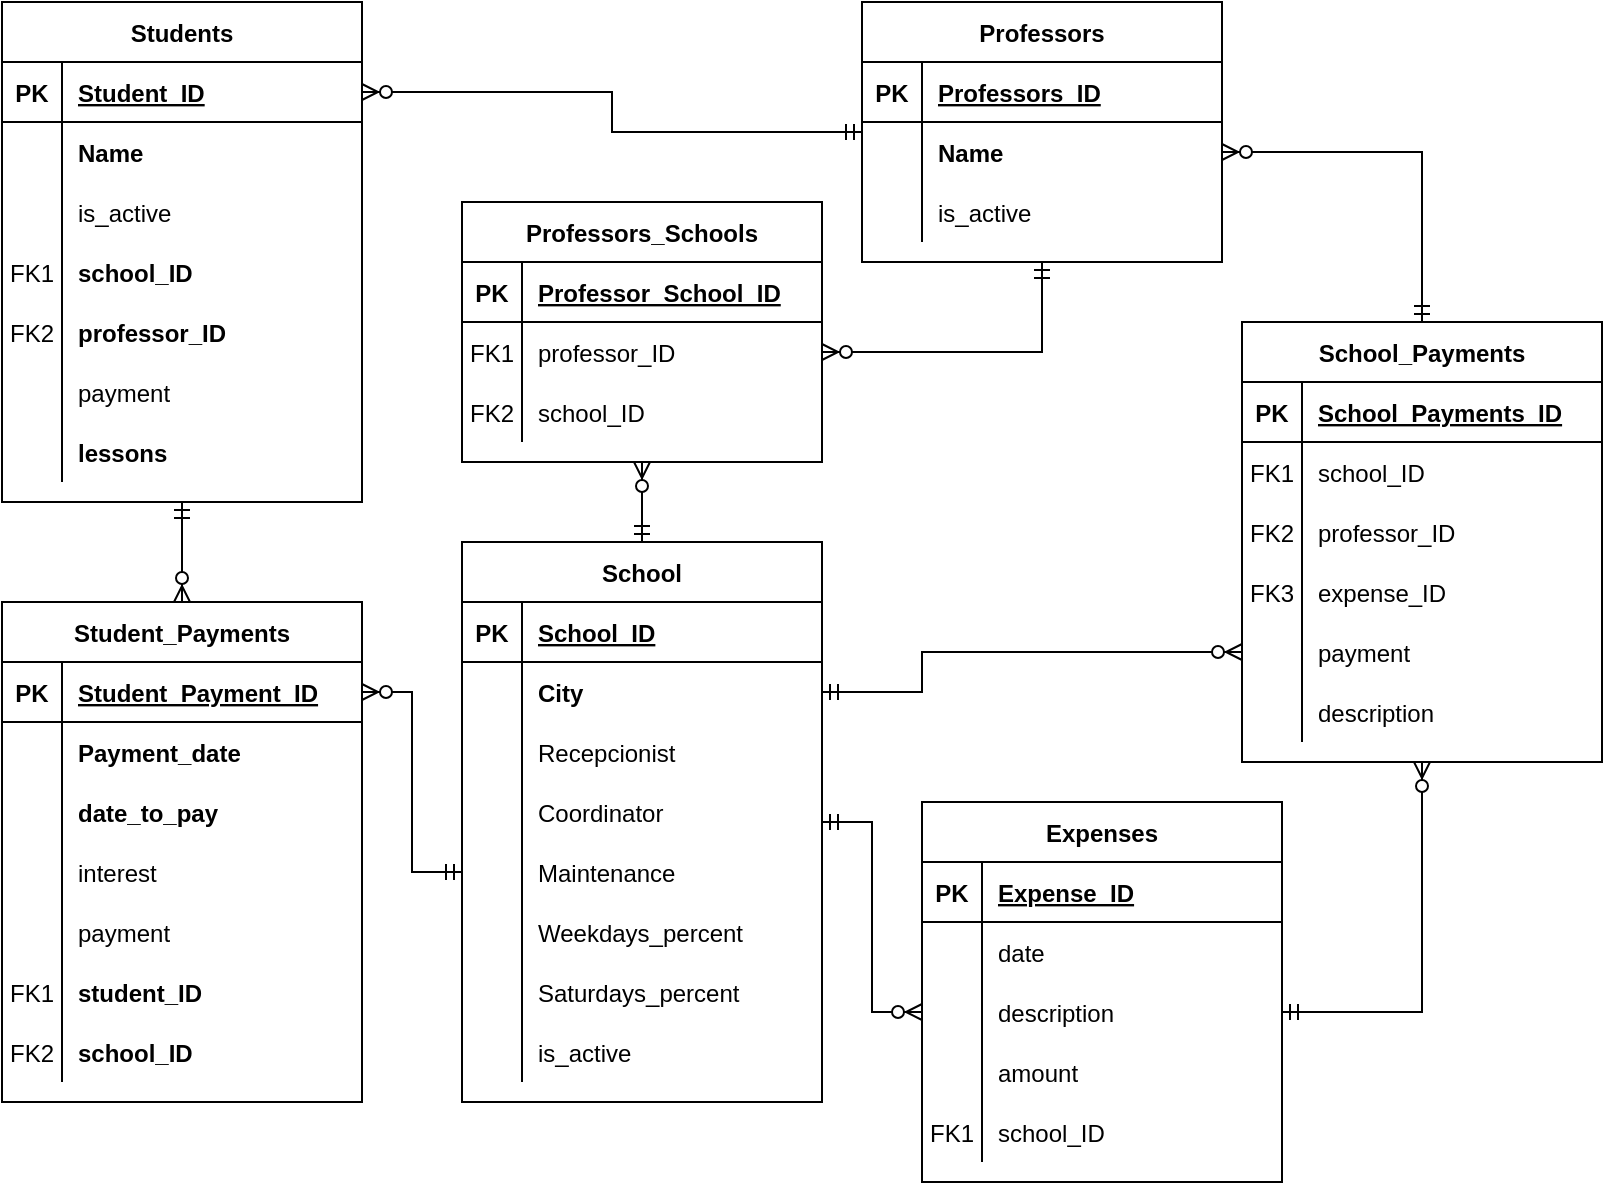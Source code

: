 <mxfile version="14.6.13" type="github">
  <diagram id="mNWjjMTgvx-HXKEN6pT4" name="Page-1">
    <mxGraphModel dx="1022" dy="572" grid="1" gridSize="10" guides="1" tooltips="1" connect="1" arrows="1" fold="1" page="1" pageScale="1" pageWidth="850" pageHeight="1100" math="0" shadow="0">
      <root>
        <mxCell id="0" />
        <mxCell id="1" parent="0" />
        <mxCell id="dVuEft-SKmpXerfjnewb-96" style="edgeStyle=orthogonalEdgeStyle;rounded=0;orthogonalLoop=1;jettySize=auto;html=1;entryX=0.5;entryY=1;entryDx=0;entryDy=0;startArrow=ERmandOne;startFill=0;endArrow=ERzeroToMany;endFill=1;" edge="1" parent="1" source="dVuEft-SKmpXerfjnewb-1" target="dVuEft-SKmpXerfjnewb-81">
          <mxGeometry relative="1" as="geometry" />
        </mxCell>
        <mxCell id="dVuEft-SKmpXerfjnewb-156" style="edgeStyle=orthogonalEdgeStyle;rounded=0;orthogonalLoop=1;jettySize=auto;html=1;entryX=0;entryY=0.5;entryDx=0;entryDy=0;startArrow=ERmandOne;startFill=0;endArrow=ERzeroToMany;endFill=1;" edge="1" parent="1" source="dVuEft-SKmpXerfjnewb-1" target="dVuEft-SKmpXerfjnewb-128">
          <mxGeometry relative="1" as="geometry" />
        </mxCell>
        <mxCell id="dVuEft-SKmpXerfjnewb-1" value="School" style="shape=table;startSize=30;container=1;collapsible=1;childLayout=tableLayout;fixedRows=1;rowLines=0;fontStyle=1;align=center;resizeLast=1;" vertex="1" parent="1">
          <mxGeometry x="270" y="290" width="180" height="280" as="geometry" />
        </mxCell>
        <mxCell id="dVuEft-SKmpXerfjnewb-2" value="" style="shape=partialRectangle;collapsible=0;dropTarget=0;pointerEvents=0;fillColor=none;top=0;left=0;bottom=1;right=0;points=[[0,0.5],[1,0.5]];portConstraint=eastwest;" vertex="1" parent="dVuEft-SKmpXerfjnewb-1">
          <mxGeometry y="30" width="180" height="30" as="geometry" />
        </mxCell>
        <mxCell id="dVuEft-SKmpXerfjnewb-3" value="PK" style="shape=partialRectangle;connectable=0;fillColor=none;top=0;left=0;bottom=0;right=0;fontStyle=1;overflow=hidden;" vertex="1" parent="dVuEft-SKmpXerfjnewb-2">
          <mxGeometry width="30" height="30" as="geometry" />
        </mxCell>
        <mxCell id="dVuEft-SKmpXerfjnewb-4" value="School_ID" style="shape=partialRectangle;connectable=0;fillColor=none;top=0;left=0;bottom=0;right=0;align=left;spacingLeft=6;fontStyle=5;overflow=hidden;" vertex="1" parent="dVuEft-SKmpXerfjnewb-2">
          <mxGeometry x="30" width="150" height="30" as="geometry" />
        </mxCell>
        <mxCell id="dVuEft-SKmpXerfjnewb-5" value="" style="shape=partialRectangle;collapsible=0;dropTarget=0;pointerEvents=0;fillColor=none;top=0;left=0;bottom=0;right=0;points=[[0,0.5],[1,0.5]];portConstraint=eastwest;" vertex="1" parent="dVuEft-SKmpXerfjnewb-1">
          <mxGeometry y="60" width="180" height="30" as="geometry" />
        </mxCell>
        <mxCell id="dVuEft-SKmpXerfjnewb-6" value="" style="shape=partialRectangle;connectable=0;fillColor=none;top=0;left=0;bottom=0;right=0;editable=1;overflow=hidden;" vertex="1" parent="dVuEft-SKmpXerfjnewb-5">
          <mxGeometry width="30" height="30" as="geometry" />
        </mxCell>
        <mxCell id="dVuEft-SKmpXerfjnewb-7" value="City" style="shape=partialRectangle;connectable=0;fillColor=none;top=0;left=0;bottom=0;right=0;align=left;spacingLeft=6;overflow=hidden;fontStyle=1" vertex="1" parent="dVuEft-SKmpXerfjnewb-5">
          <mxGeometry x="30" width="150" height="30" as="geometry" />
        </mxCell>
        <mxCell id="dVuEft-SKmpXerfjnewb-8" value="" style="shape=partialRectangle;collapsible=0;dropTarget=0;pointerEvents=0;fillColor=none;top=0;left=0;bottom=0;right=0;points=[[0,0.5],[1,0.5]];portConstraint=eastwest;" vertex="1" parent="dVuEft-SKmpXerfjnewb-1">
          <mxGeometry y="90" width="180" height="30" as="geometry" />
        </mxCell>
        <mxCell id="dVuEft-SKmpXerfjnewb-9" value="" style="shape=partialRectangle;connectable=0;fillColor=none;top=0;left=0;bottom=0;right=0;editable=1;overflow=hidden;" vertex="1" parent="dVuEft-SKmpXerfjnewb-8">
          <mxGeometry width="30" height="30" as="geometry" />
        </mxCell>
        <mxCell id="dVuEft-SKmpXerfjnewb-10" value="Recepcionist" style="shape=partialRectangle;connectable=0;fillColor=none;top=0;left=0;bottom=0;right=0;align=left;spacingLeft=6;overflow=hidden;" vertex="1" parent="dVuEft-SKmpXerfjnewb-8">
          <mxGeometry x="30" width="150" height="30" as="geometry" />
        </mxCell>
        <mxCell id="dVuEft-SKmpXerfjnewb-11" value="" style="shape=partialRectangle;collapsible=0;dropTarget=0;pointerEvents=0;fillColor=none;top=0;left=0;bottom=0;right=0;points=[[0,0.5],[1,0.5]];portConstraint=eastwest;" vertex="1" parent="dVuEft-SKmpXerfjnewb-1">
          <mxGeometry y="120" width="180" height="30" as="geometry" />
        </mxCell>
        <mxCell id="dVuEft-SKmpXerfjnewb-12" value="" style="shape=partialRectangle;connectable=0;fillColor=none;top=0;left=0;bottom=0;right=0;editable=1;overflow=hidden;" vertex="1" parent="dVuEft-SKmpXerfjnewb-11">
          <mxGeometry width="30" height="30" as="geometry" />
        </mxCell>
        <mxCell id="dVuEft-SKmpXerfjnewb-13" value="Coordinator" style="shape=partialRectangle;connectable=0;fillColor=none;top=0;left=0;bottom=0;right=0;align=left;spacingLeft=6;overflow=hidden;" vertex="1" parent="dVuEft-SKmpXerfjnewb-11">
          <mxGeometry x="30" width="150" height="30" as="geometry" />
        </mxCell>
        <mxCell id="dVuEft-SKmpXerfjnewb-15" style="shape=partialRectangle;collapsible=0;dropTarget=0;pointerEvents=0;fillColor=none;top=0;left=0;bottom=0;right=0;points=[[0,0.5],[1,0.5]];portConstraint=eastwest;" vertex="1" parent="dVuEft-SKmpXerfjnewb-1">
          <mxGeometry y="150" width="180" height="30" as="geometry" />
        </mxCell>
        <mxCell id="dVuEft-SKmpXerfjnewb-16" style="shape=partialRectangle;connectable=0;fillColor=none;top=0;left=0;bottom=0;right=0;editable=1;overflow=hidden;" vertex="1" parent="dVuEft-SKmpXerfjnewb-15">
          <mxGeometry width="30" height="30" as="geometry" />
        </mxCell>
        <mxCell id="dVuEft-SKmpXerfjnewb-17" value="Maintenance" style="shape=partialRectangle;connectable=0;fillColor=none;top=0;left=0;bottom=0;right=0;align=left;spacingLeft=6;overflow=hidden;" vertex="1" parent="dVuEft-SKmpXerfjnewb-15">
          <mxGeometry x="30" width="150" height="30" as="geometry" />
        </mxCell>
        <mxCell id="dVuEft-SKmpXerfjnewb-18" style="shape=partialRectangle;collapsible=0;dropTarget=0;pointerEvents=0;fillColor=none;top=0;left=0;bottom=0;right=0;points=[[0,0.5],[1,0.5]];portConstraint=eastwest;" vertex="1" parent="dVuEft-SKmpXerfjnewb-1">
          <mxGeometry y="180" width="180" height="30" as="geometry" />
        </mxCell>
        <mxCell id="dVuEft-SKmpXerfjnewb-19" style="shape=partialRectangle;connectable=0;fillColor=none;top=0;left=0;bottom=0;right=0;editable=1;overflow=hidden;" vertex="1" parent="dVuEft-SKmpXerfjnewb-18">
          <mxGeometry width="30" height="30" as="geometry" />
        </mxCell>
        <mxCell id="dVuEft-SKmpXerfjnewb-20" value="Weekdays_percent" style="shape=partialRectangle;connectable=0;fillColor=none;top=0;left=0;bottom=0;right=0;align=left;spacingLeft=6;overflow=hidden;" vertex="1" parent="dVuEft-SKmpXerfjnewb-18">
          <mxGeometry x="30" width="150" height="30" as="geometry" />
        </mxCell>
        <mxCell id="dVuEft-SKmpXerfjnewb-21" style="shape=partialRectangle;collapsible=0;dropTarget=0;pointerEvents=0;fillColor=none;top=0;left=0;bottom=0;right=0;points=[[0,0.5],[1,0.5]];portConstraint=eastwest;" vertex="1" parent="dVuEft-SKmpXerfjnewb-1">
          <mxGeometry y="210" width="180" height="30" as="geometry" />
        </mxCell>
        <mxCell id="dVuEft-SKmpXerfjnewb-22" style="shape=partialRectangle;connectable=0;fillColor=none;top=0;left=0;bottom=0;right=0;editable=1;overflow=hidden;" vertex="1" parent="dVuEft-SKmpXerfjnewb-21">
          <mxGeometry width="30" height="30" as="geometry" />
        </mxCell>
        <mxCell id="dVuEft-SKmpXerfjnewb-23" value="Saturdays_percent" style="shape=partialRectangle;connectable=0;fillColor=none;top=0;left=0;bottom=0;right=0;align=left;spacingLeft=6;overflow=hidden;" vertex="1" parent="dVuEft-SKmpXerfjnewb-21">
          <mxGeometry x="30" width="150" height="30" as="geometry" />
        </mxCell>
        <mxCell id="dVuEft-SKmpXerfjnewb-37" style="shape=partialRectangle;collapsible=0;dropTarget=0;pointerEvents=0;fillColor=none;top=0;left=0;bottom=0;right=0;points=[[0,0.5],[1,0.5]];portConstraint=eastwest;" vertex="1" parent="dVuEft-SKmpXerfjnewb-1">
          <mxGeometry y="240" width="180" height="30" as="geometry" />
        </mxCell>
        <mxCell id="dVuEft-SKmpXerfjnewb-38" style="shape=partialRectangle;connectable=0;fillColor=none;top=0;left=0;bottom=0;right=0;editable=1;overflow=hidden;" vertex="1" parent="dVuEft-SKmpXerfjnewb-37">
          <mxGeometry width="30" height="30" as="geometry" />
        </mxCell>
        <mxCell id="dVuEft-SKmpXerfjnewb-39" value="is_active" style="shape=partialRectangle;connectable=0;fillColor=none;top=0;left=0;bottom=0;right=0;align=left;spacingLeft=6;overflow=hidden;" vertex="1" parent="dVuEft-SKmpXerfjnewb-37">
          <mxGeometry x="30" width="150" height="30" as="geometry" />
        </mxCell>
        <mxCell id="dVuEft-SKmpXerfjnewb-94" style="edgeStyle=orthogonalEdgeStyle;rounded=0;orthogonalLoop=1;jettySize=auto;html=1;startArrow=ERmandOne;startFill=0;endArrow=ERzeroToMany;endFill=1;" edge="1" parent="1" source="dVuEft-SKmpXerfjnewb-24" target="dVuEft-SKmpXerfjnewb-41">
          <mxGeometry relative="1" as="geometry" />
        </mxCell>
        <mxCell id="dVuEft-SKmpXerfjnewb-95" style="edgeStyle=orthogonalEdgeStyle;rounded=0;orthogonalLoop=1;jettySize=auto;html=1;entryX=1;entryY=0.5;entryDx=0;entryDy=0;startArrow=ERmandOne;startFill=0;endArrow=ERzeroToMany;endFill=1;exitX=0.5;exitY=1;exitDx=0;exitDy=0;" edge="1" parent="1" source="dVuEft-SKmpXerfjnewb-24" target="dVuEft-SKmpXerfjnewb-85">
          <mxGeometry relative="1" as="geometry">
            <Array as="points">
              <mxPoint x="560" y="195" />
            </Array>
          </mxGeometry>
        </mxCell>
        <mxCell id="dVuEft-SKmpXerfjnewb-24" value="Professors" style="shape=table;startSize=30;container=1;collapsible=1;childLayout=tableLayout;fixedRows=1;rowLines=0;fontStyle=1;align=center;resizeLast=1;" vertex="1" parent="1">
          <mxGeometry x="470" y="20" width="180" height="130" as="geometry" />
        </mxCell>
        <mxCell id="dVuEft-SKmpXerfjnewb-25" value="" style="shape=partialRectangle;collapsible=0;dropTarget=0;pointerEvents=0;fillColor=none;top=0;left=0;bottom=1;right=0;points=[[0,0.5],[1,0.5]];portConstraint=eastwest;" vertex="1" parent="dVuEft-SKmpXerfjnewb-24">
          <mxGeometry y="30" width="180" height="30" as="geometry" />
        </mxCell>
        <mxCell id="dVuEft-SKmpXerfjnewb-26" value="PK" style="shape=partialRectangle;connectable=0;fillColor=none;top=0;left=0;bottom=0;right=0;fontStyle=1;overflow=hidden;" vertex="1" parent="dVuEft-SKmpXerfjnewb-25">
          <mxGeometry width="30" height="30" as="geometry" />
        </mxCell>
        <mxCell id="dVuEft-SKmpXerfjnewb-27" value="Professors_ID" style="shape=partialRectangle;connectable=0;fillColor=none;top=0;left=0;bottom=0;right=0;align=left;spacingLeft=6;fontStyle=5;overflow=hidden;" vertex="1" parent="dVuEft-SKmpXerfjnewb-25">
          <mxGeometry x="30" width="150" height="30" as="geometry" />
        </mxCell>
        <mxCell id="dVuEft-SKmpXerfjnewb-28" value="" style="shape=partialRectangle;collapsible=0;dropTarget=0;pointerEvents=0;fillColor=none;top=0;left=0;bottom=0;right=0;points=[[0,0.5],[1,0.5]];portConstraint=eastwest;" vertex="1" parent="dVuEft-SKmpXerfjnewb-24">
          <mxGeometry y="60" width="180" height="30" as="geometry" />
        </mxCell>
        <mxCell id="dVuEft-SKmpXerfjnewb-29" value="" style="shape=partialRectangle;connectable=0;fillColor=none;top=0;left=0;bottom=0;right=0;editable=1;overflow=hidden;" vertex="1" parent="dVuEft-SKmpXerfjnewb-28">
          <mxGeometry width="30" height="30" as="geometry" />
        </mxCell>
        <mxCell id="dVuEft-SKmpXerfjnewb-30" value="Name" style="shape=partialRectangle;connectable=0;fillColor=none;top=0;left=0;bottom=0;right=0;align=left;spacingLeft=6;overflow=hidden;fontStyle=1" vertex="1" parent="dVuEft-SKmpXerfjnewb-28">
          <mxGeometry x="30" width="150" height="30" as="geometry" />
        </mxCell>
        <mxCell id="dVuEft-SKmpXerfjnewb-31" value="" style="shape=partialRectangle;collapsible=0;dropTarget=0;pointerEvents=0;fillColor=none;top=0;left=0;bottom=0;right=0;points=[[0,0.5],[1,0.5]];portConstraint=eastwest;" vertex="1" parent="dVuEft-SKmpXerfjnewb-24">
          <mxGeometry y="90" width="180" height="30" as="geometry" />
        </mxCell>
        <mxCell id="dVuEft-SKmpXerfjnewb-32" value="" style="shape=partialRectangle;connectable=0;fillColor=none;top=0;left=0;bottom=0;right=0;editable=1;overflow=hidden;" vertex="1" parent="dVuEft-SKmpXerfjnewb-31">
          <mxGeometry width="30" height="30" as="geometry" />
        </mxCell>
        <mxCell id="dVuEft-SKmpXerfjnewb-33" value="is_active" style="shape=partialRectangle;connectable=0;fillColor=none;top=0;left=0;bottom=0;right=0;align=left;spacingLeft=6;overflow=hidden;" vertex="1" parent="dVuEft-SKmpXerfjnewb-31">
          <mxGeometry x="30" width="150" height="30" as="geometry" />
        </mxCell>
        <mxCell id="dVuEft-SKmpXerfjnewb-119" style="edgeStyle=orthogonalEdgeStyle;rounded=0;orthogonalLoop=1;jettySize=auto;html=1;startArrow=ERmandOne;startFill=0;endArrow=ERzeroToMany;endFill=1;" edge="1" parent="1" source="dVuEft-SKmpXerfjnewb-40" target="dVuEft-SKmpXerfjnewb-97">
          <mxGeometry relative="1" as="geometry" />
        </mxCell>
        <mxCell id="dVuEft-SKmpXerfjnewb-40" value="Students" style="shape=table;startSize=30;container=1;collapsible=1;childLayout=tableLayout;fixedRows=1;rowLines=0;fontStyle=1;align=center;resizeLast=1;" vertex="1" parent="1">
          <mxGeometry x="40" y="20" width="180" height="250" as="geometry" />
        </mxCell>
        <mxCell id="dVuEft-SKmpXerfjnewb-41" value="" style="shape=partialRectangle;collapsible=0;dropTarget=0;pointerEvents=0;fillColor=none;top=0;left=0;bottom=1;right=0;points=[[0,0.5],[1,0.5]];portConstraint=eastwest;" vertex="1" parent="dVuEft-SKmpXerfjnewb-40">
          <mxGeometry y="30" width="180" height="30" as="geometry" />
        </mxCell>
        <mxCell id="dVuEft-SKmpXerfjnewb-42" value="PK" style="shape=partialRectangle;connectable=0;fillColor=none;top=0;left=0;bottom=0;right=0;fontStyle=1;overflow=hidden;" vertex="1" parent="dVuEft-SKmpXerfjnewb-41">
          <mxGeometry width="30" height="30" as="geometry" />
        </mxCell>
        <mxCell id="dVuEft-SKmpXerfjnewb-43" value="Student_ID" style="shape=partialRectangle;connectable=0;fillColor=none;top=0;left=0;bottom=0;right=0;align=left;spacingLeft=6;fontStyle=5;overflow=hidden;" vertex="1" parent="dVuEft-SKmpXerfjnewb-41">
          <mxGeometry x="30" width="150" height="30" as="geometry" />
        </mxCell>
        <mxCell id="dVuEft-SKmpXerfjnewb-44" value="" style="shape=partialRectangle;collapsible=0;dropTarget=0;pointerEvents=0;fillColor=none;top=0;left=0;bottom=0;right=0;points=[[0,0.5],[1,0.5]];portConstraint=eastwest;" vertex="1" parent="dVuEft-SKmpXerfjnewb-40">
          <mxGeometry y="60" width="180" height="30" as="geometry" />
        </mxCell>
        <mxCell id="dVuEft-SKmpXerfjnewb-45" value="" style="shape=partialRectangle;connectable=0;fillColor=none;top=0;left=0;bottom=0;right=0;editable=1;overflow=hidden;" vertex="1" parent="dVuEft-SKmpXerfjnewb-44">
          <mxGeometry width="30" height="30" as="geometry" />
        </mxCell>
        <mxCell id="dVuEft-SKmpXerfjnewb-46" value="Name" style="shape=partialRectangle;connectable=0;fillColor=none;top=0;left=0;bottom=0;right=0;align=left;spacingLeft=6;overflow=hidden;fontStyle=1" vertex="1" parent="dVuEft-SKmpXerfjnewb-44">
          <mxGeometry x="30" width="150" height="30" as="geometry" />
        </mxCell>
        <mxCell id="dVuEft-SKmpXerfjnewb-47" value="" style="shape=partialRectangle;collapsible=0;dropTarget=0;pointerEvents=0;fillColor=none;top=0;left=0;bottom=0;right=0;points=[[0,0.5],[1,0.5]];portConstraint=eastwest;" vertex="1" parent="dVuEft-SKmpXerfjnewb-40">
          <mxGeometry y="90" width="180" height="30" as="geometry" />
        </mxCell>
        <mxCell id="dVuEft-SKmpXerfjnewb-48" value="" style="shape=partialRectangle;connectable=0;fillColor=none;top=0;left=0;bottom=0;right=0;editable=1;overflow=hidden;" vertex="1" parent="dVuEft-SKmpXerfjnewb-47">
          <mxGeometry width="30" height="30" as="geometry" />
        </mxCell>
        <mxCell id="dVuEft-SKmpXerfjnewb-49" value="is_active" style="shape=partialRectangle;connectable=0;fillColor=none;top=0;left=0;bottom=0;right=0;align=left;spacingLeft=6;overflow=hidden;fontStyle=0" vertex="1" parent="dVuEft-SKmpXerfjnewb-47">
          <mxGeometry x="30" width="150" height="30" as="geometry" />
        </mxCell>
        <mxCell id="dVuEft-SKmpXerfjnewb-50" value="" style="shape=partialRectangle;collapsible=0;dropTarget=0;pointerEvents=0;fillColor=none;top=0;left=0;bottom=0;right=0;points=[[0,0.5],[1,0.5]];portConstraint=eastwest;" vertex="1" parent="dVuEft-SKmpXerfjnewb-40">
          <mxGeometry y="120" width="180" height="30" as="geometry" />
        </mxCell>
        <mxCell id="dVuEft-SKmpXerfjnewb-51" value="FK1" style="shape=partialRectangle;connectable=0;fillColor=none;top=0;left=0;bottom=0;right=0;editable=1;overflow=hidden;" vertex="1" parent="dVuEft-SKmpXerfjnewb-50">
          <mxGeometry width="30" height="30" as="geometry" />
        </mxCell>
        <mxCell id="dVuEft-SKmpXerfjnewb-52" value="school_ID" style="shape=partialRectangle;connectable=0;fillColor=none;top=0;left=0;bottom=0;right=0;align=left;spacingLeft=6;overflow=hidden;fontStyle=1" vertex="1" parent="dVuEft-SKmpXerfjnewb-50">
          <mxGeometry x="30" width="150" height="30" as="geometry" />
        </mxCell>
        <mxCell id="dVuEft-SKmpXerfjnewb-78" style="shape=partialRectangle;collapsible=0;dropTarget=0;pointerEvents=0;fillColor=none;top=0;left=0;bottom=0;right=0;points=[[0,0.5],[1,0.5]];portConstraint=eastwest;" vertex="1" parent="dVuEft-SKmpXerfjnewb-40">
          <mxGeometry y="150" width="180" height="30" as="geometry" />
        </mxCell>
        <mxCell id="dVuEft-SKmpXerfjnewb-79" value="FK2" style="shape=partialRectangle;connectable=0;fillColor=none;top=0;left=0;bottom=0;right=0;editable=1;overflow=hidden;" vertex="1" parent="dVuEft-SKmpXerfjnewb-78">
          <mxGeometry width="30" height="30" as="geometry" />
        </mxCell>
        <mxCell id="dVuEft-SKmpXerfjnewb-80" value="professor_ID" style="shape=partialRectangle;connectable=0;fillColor=none;top=0;left=0;bottom=0;right=0;align=left;spacingLeft=6;overflow=hidden;fontStyle=1" vertex="1" parent="dVuEft-SKmpXerfjnewb-78">
          <mxGeometry x="30" width="150" height="30" as="geometry" />
        </mxCell>
        <mxCell id="dVuEft-SKmpXerfjnewb-53" style="shape=partialRectangle;collapsible=0;dropTarget=0;pointerEvents=0;fillColor=none;top=0;left=0;bottom=0;right=0;points=[[0,0.5],[1,0.5]];portConstraint=eastwest;" vertex="1" parent="dVuEft-SKmpXerfjnewb-40">
          <mxGeometry y="180" width="180" height="30" as="geometry" />
        </mxCell>
        <mxCell id="dVuEft-SKmpXerfjnewb-54" style="shape=partialRectangle;connectable=0;fillColor=none;top=0;left=0;bottom=0;right=0;editable=1;overflow=hidden;" vertex="1" parent="dVuEft-SKmpXerfjnewb-53">
          <mxGeometry width="30" height="30" as="geometry" />
        </mxCell>
        <mxCell id="dVuEft-SKmpXerfjnewb-55" value="payment" style="shape=partialRectangle;connectable=0;fillColor=none;top=0;left=0;bottom=0;right=0;align=left;spacingLeft=6;overflow=hidden;" vertex="1" parent="dVuEft-SKmpXerfjnewb-53">
          <mxGeometry x="30" width="150" height="30" as="geometry" />
        </mxCell>
        <mxCell id="dVuEft-SKmpXerfjnewb-56" style="shape=partialRectangle;collapsible=0;dropTarget=0;pointerEvents=0;fillColor=none;top=0;left=0;bottom=0;right=0;points=[[0,0.5],[1,0.5]];portConstraint=eastwest;" vertex="1" parent="dVuEft-SKmpXerfjnewb-40">
          <mxGeometry y="210" width="180" height="30" as="geometry" />
        </mxCell>
        <mxCell id="dVuEft-SKmpXerfjnewb-57" style="shape=partialRectangle;connectable=0;fillColor=none;top=0;left=0;bottom=0;right=0;editable=1;overflow=hidden;" vertex="1" parent="dVuEft-SKmpXerfjnewb-56">
          <mxGeometry width="30" height="30" as="geometry" />
        </mxCell>
        <mxCell id="dVuEft-SKmpXerfjnewb-58" value="lessons" style="shape=partialRectangle;connectable=0;fillColor=none;top=0;left=0;bottom=0;right=0;align=left;spacingLeft=6;overflow=hidden;fontStyle=1" vertex="1" parent="dVuEft-SKmpXerfjnewb-56">
          <mxGeometry x="30" width="150" height="30" as="geometry" />
        </mxCell>
        <mxCell id="dVuEft-SKmpXerfjnewb-81" value="Professors_Schools" style="shape=table;startSize=30;container=1;collapsible=1;childLayout=tableLayout;fixedRows=1;rowLines=0;fontStyle=1;align=center;resizeLast=1;" vertex="1" parent="1">
          <mxGeometry x="270" y="120" width="180" height="130" as="geometry" />
        </mxCell>
        <mxCell id="dVuEft-SKmpXerfjnewb-82" value="" style="shape=partialRectangle;collapsible=0;dropTarget=0;pointerEvents=0;fillColor=none;top=0;left=0;bottom=1;right=0;points=[[0,0.5],[1,0.5]];portConstraint=eastwest;" vertex="1" parent="dVuEft-SKmpXerfjnewb-81">
          <mxGeometry y="30" width="180" height="30" as="geometry" />
        </mxCell>
        <mxCell id="dVuEft-SKmpXerfjnewb-83" value="PK" style="shape=partialRectangle;connectable=0;fillColor=none;top=0;left=0;bottom=0;right=0;fontStyle=1;overflow=hidden;" vertex="1" parent="dVuEft-SKmpXerfjnewb-82">
          <mxGeometry width="30" height="30" as="geometry" />
        </mxCell>
        <mxCell id="dVuEft-SKmpXerfjnewb-84" value="Professor_School_ID" style="shape=partialRectangle;connectable=0;fillColor=none;top=0;left=0;bottom=0;right=0;align=left;spacingLeft=6;fontStyle=5;overflow=hidden;" vertex="1" parent="dVuEft-SKmpXerfjnewb-82">
          <mxGeometry x="30" width="150" height="30" as="geometry" />
        </mxCell>
        <mxCell id="dVuEft-SKmpXerfjnewb-85" value="" style="shape=partialRectangle;collapsible=0;dropTarget=0;pointerEvents=0;fillColor=none;top=0;left=0;bottom=0;right=0;points=[[0,0.5],[1,0.5]];portConstraint=eastwest;" vertex="1" parent="dVuEft-SKmpXerfjnewb-81">
          <mxGeometry y="60" width="180" height="30" as="geometry" />
        </mxCell>
        <mxCell id="dVuEft-SKmpXerfjnewb-86" value="FK1" style="shape=partialRectangle;connectable=0;fillColor=none;top=0;left=0;bottom=0;right=0;editable=1;overflow=hidden;" vertex="1" parent="dVuEft-SKmpXerfjnewb-85">
          <mxGeometry width="30" height="30" as="geometry" />
        </mxCell>
        <mxCell id="dVuEft-SKmpXerfjnewb-87" value="professor_ID" style="shape=partialRectangle;connectable=0;fillColor=none;top=0;left=0;bottom=0;right=0;align=left;spacingLeft=6;overflow=hidden;" vertex="1" parent="dVuEft-SKmpXerfjnewb-85">
          <mxGeometry x="30" width="150" height="30" as="geometry" />
        </mxCell>
        <mxCell id="dVuEft-SKmpXerfjnewb-88" value="" style="shape=partialRectangle;collapsible=0;dropTarget=0;pointerEvents=0;fillColor=none;top=0;left=0;bottom=0;right=0;points=[[0,0.5],[1,0.5]];portConstraint=eastwest;" vertex="1" parent="dVuEft-SKmpXerfjnewb-81">
          <mxGeometry y="90" width="180" height="30" as="geometry" />
        </mxCell>
        <mxCell id="dVuEft-SKmpXerfjnewb-89" value="FK2" style="shape=partialRectangle;connectable=0;fillColor=none;top=0;left=0;bottom=0;right=0;editable=1;overflow=hidden;" vertex="1" parent="dVuEft-SKmpXerfjnewb-88">
          <mxGeometry width="30" height="30" as="geometry" />
        </mxCell>
        <mxCell id="dVuEft-SKmpXerfjnewb-90" value="school_ID" style="shape=partialRectangle;connectable=0;fillColor=none;top=0;left=0;bottom=0;right=0;align=left;spacingLeft=6;overflow=hidden;" vertex="1" parent="dVuEft-SKmpXerfjnewb-88">
          <mxGeometry x="30" width="150" height="30" as="geometry" />
        </mxCell>
        <mxCell id="dVuEft-SKmpXerfjnewb-97" value="Student_Payments" style="shape=table;startSize=30;container=1;collapsible=1;childLayout=tableLayout;fixedRows=1;rowLines=0;fontStyle=1;align=center;resizeLast=1;" vertex="1" parent="1">
          <mxGeometry x="40" y="320" width="180" height="250" as="geometry" />
        </mxCell>
        <mxCell id="dVuEft-SKmpXerfjnewb-98" value="" style="shape=partialRectangle;collapsible=0;dropTarget=0;pointerEvents=0;fillColor=none;top=0;left=0;bottom=1;right=0;points=[[0,0.5],[1,0.5]];portConstraint=eastwest;" vertex="1" parent="dVuEft-SKmpXerfjnewb-97">
          <mxGeometry y="30" width="180" height="30" as="geometry" />
        </mxCell>
        <mxCell id="dVuEft-SKmpXerfjnewb-99" value="PK" style="shape=partialRectangle;connectable=0;fillColor=none;top=0;left=0;bottom=0;right=0;fontStyle=1;overflow=hidden;" vertex="1" parent="dVuEft-SKmpXerfjnewb-98">
          <mxGeometry width="30" height="30" as="geometry" />
        </mxCell>
        <mxCell id="dVuEft-SKmpXerfjnewb-100" value="Student_Payment_ID" style="shape=partialRectangle;connectable=0;fillColor=none;top=0;left=0;bottom=0;right=0;align=left;spacingLeft=6;fontStyle=5;overflow=hidden;" vertex="1" parent="dVuEft-SKmpXerfjnewb-98">
          <mxGeometry x="30" width="150" height="30" as="geometry" />
        </mxCell>
        <mxCell id="dVuEft-SKmpXerfjnewb-101" value="" style="shape=partialRectangle;collapsible=0;dropTarget=0;pointerEvents=0;fillColor=none;top=0;left=0;bottom=0;right=0;points=[[0,0.5],[1,0.5]];portConstraint=eastwest;" vertex="1" parent="dVuEft-SKmpXerfjnewb-97">
          <mxGeometry y="60" width="180" height="30" as="geometry" />
        </mxCell>
        <mxCell id="dVuEft-SKmpXerfjnewb-102" value="" style="shape=partialRectangle;connectable=0;fillColor=none;top=0;left=0;bottom=0;right=0;editable=1;overflow=hidden;" vertex="1" parent="dVuEft-SKmpXerfjnewb-101">
          <mxGeometry width="30" height="30" as="geometry" />
        </mxCell>
        <mxCell id="dVuEft-SKmpXerfjnewb-103" value="Payment_date" style="shape=partialRectangle;connectable=0;fillColor=none;top=0;left=0;bottom=0;right=0;align=left;spacingLeft=6;overflow=hidden;fontStyle=1" vertex="1" parent="dVuEft-SKmpXerfjnewb-101">
          <mxGeometry x="30" width="150" height="30" as="geometry" />
        </mxCell>
        <mxCell id="dVuEft-SKmpXerfjnewb-104" value="" style="shape=partialRectangle;collapsible=0;dropTarget=0;pointerEvents=0;fillColor=none;top=0;left=0;bottom=0;right=0;points=[[0,0.5],[1,0.5]];portConstraint=eastwest;" vertex="1" parent="dVuEft-SKmpXerfjnewb-97">
          <mxGeometry y="90" width="180" height="30" as="geometry" />
        </mxCell>
        <mxCell id="dVuEft-SKmpXerfjnewb-105" value="" style="shape=partialRectangle;connectable=0;fillColor=none;top=0;left=0;bottom=0;right=0;editable=1;overflow=hidden;" vertex="1" parent="dVuEft-SKmpXerfjnewb-104">
          <mxGeometry width="30" height="30" as="geometry" />
        </mxCell>
        <mxCell id="dVuEft-SKmpXerfjnewb-106" value="date_to_pay" style="shape=partialRectangle;connectable=0;fillColor=none;top=0;left=0;bottom=0;right=0;align=left;spacingLeft=6;overflow=hidden;fontStyle=1" vertex="1" parent="dVuEft-SKmpXerfjnewb-104">
          <mxGeometry x="30" width="150" height="30" as="geometry" />
        </mxCell>
        <mxCell id="dVuEft-SKmpXerfjnewb-107" value="" style="shape=partialRectangle;collapsible=0;dropTarget=0;pointerEvents=0;fillColor=none;top=0;left=0;bottom=0;right=0;points=[[0,0.5],[1,0.5]];portConstraint=eastwest;" vertex="1" parent="dVuEft-SKmpXerfjnewb-97">
          <mxGeometry y="120" width="180" height="30" as="geometry" />
        </mxCell>
        <mxCell id="dVuEft-SKmpXerfjnewb-108" value="" style="shape=partialRectangle;connectable=0;fillColor=none;top=0;left=0;bottom=0;right=0;editable=1;overflow=hidden;" vertex="1" parent="dVuEft-SKmpXerfjnewb-107">
          <mxGeometry width="30" height="30" as="geometry" />
        </mxCell>
        <mxCell id="dVuEft-SKmpXerfjnewb-109" value="interest" style="shape=partialRectangle;connectable=0;fillColor=none;top=0;left=0;bottom=0;right=0;align=left;spacingLeft=6;overflow=hidden;" vertex="1" parent="dVuEft-SKmpXerfjnewb-107">
          <mxGeometry x="30" width="150" height="30" as="geometry" />
        </mxCell>
        <mxCell id="dVuEft-SKmpXerfjnewb-110" style="shape=partialRectangle;collapsible=0;dropTarget=0;pointerEvents=0;fillColor=none;top=0;left=0;bottom=0;right=0;points=[[0,0.5],[1,0.5]];portConstraint=eastwest;" vertex="1" parent="dVuEft-SKmpXerfjnewb-97">
          <mxGeometry y="150" width="180" height="30" as="geometry" />
        </mxCell>
        <mxCell id="dVuEft-SKmpXerfjnewb-111" style="shape=partialRectangle;connectable=0;fillColor=none;top=0;left=0;bottom=0;right=0;editable=1;overflow=hidden;" vertex="1" parent="dVuEft-SKmpXerfjnewb-110">
          <mxGeometry width="30" height="30" as="geometry" />
        </mxCell>
        <mxCell id="dVuEft-SKmpXerfjnewb-112" value="payment" style="shape=partialRectangle;connectable=0;fillColor=none;top=0;left=0;bottom=0;right=0;align=left;spacingLeft=6;overflow=hidden;" vertex="1" parent="dVuEft-SKmpXerfjnewb-110">
          <mxGeometry x="30" width="150" height="30" as="geometry" />
        </mxCell>
        <mxCell id="dVuEft-SKmpXerfjnewb-113" style="shape=partialRectangle;collapsible=0;dropTarget=0;pointerEvents=0;fillColor=none;top=0;left=0;bottom=0;right=0;points=[[0,0.5],[1,0.5]];portConstraint=eastwest;" vertex="1" parent="dVuEft-SKmpXerfjnewb-97">
          <mxGeometry y="180" width="180" height="30" as="geometry" />
        </mxCell>
        <mxCell id="dVuEft-SKmpXerfjnewb-114" value="FK1" style="shape=partialRectangle;connectable=0;fillColor=none;top=0;left=0;bottom=0;right=0;editable=1;overflow=hidden;" vertex="1" parent="dVuEft-SKmpXerfjnewb-113">
          <mxGeometry width="30" height="30" as="geometry" />
        </mxCell>
        <mxCell id="dVuEft-SKmpXerfjnewb-115" value="student_ID" style="shape=partialRectangle;connectable=0;fillColor=none;top=0;left=0;bottom=0;right=0;align=left;spacingLeft=6;overflow=hidden;fontStyle=1" vertex="1" parent="dVuEft-SKmpXerfjnewb-113">
          <mxGeometry x="30" width="150" height="30" as="geometry" />
        </mxCell>
        <mxCell id="dVuEft-SKmpXerfjnewb-116" style="shape=partialRectangle;collapsible=0;dropTarget=0;pointerEvents=0;fillColor=none;top=0;left=0;bottom=0;right=0;points=[[0,0.5],[1,0.5]];portConstraint=eastwest;" vertex="1" parent="dVuEft-SKmpXerfjnewb-97">
          <mxGeometry y="210" width="180" height="30" as="geometry" />
        </mxCell>
        <mxCell id="dVuEft-SKmpXerfjnewb-117" value="FK2" style="shape=partialRectangle;connectable=0;fillColor=none;top=0;left=0;bottom=0;right=0;editable=1;overflow=hidden;" vertex="1" parent="dVuEft-SKmpXerfjnewb-116">
          <mxGeometry width="30" height="30" as="geometry" />
        </mxCell>
        <mxCell id="dVuEft-SKmpXerfjnewb-118" value="school_ID" style="shape=partialRectangle;connectable=0;fillColor=none;top=0;left=0;bottom=0;right=0;align=left;spacingLeft=6;overflow=hidden;fontStyle=1" vertex="1" parent="dVuEft-SKmpXerfjnewb-116">
          <mxGeometry x="30" width="150" height="30" as="geometry" />
        </mxCell>
        <mxCell id="dVuEft-SKmpXerfjnewb-120" style="edgeStyle=orthogonalEdgeStyle;rounded=0;orthogonalLoop=1;jettySize=auto;html=1;startArrow=ERmandOne;startFill=0;endArrow=ERzeroToMany;endFill=1;" edge="1" parent="1" source="dVuEft-SKmpXerfjnewb-15" target="dVuEft-SKmpXerfjnewb-98">
          <mxGeometry relative="1" as="geometry" />
        </mxCell>
        <mxCell id="dVuEft-SKmpXerfjnewb-121" value="Expenses" style="shape=table;startSize=30;container=1;collapsible=1;childLayout=tableLayout;fixedRows=1;rowLines=0;fontStyle=1;align=center;resizeLast=1;" vertex="1" parent="1">
          <mxGeometry x="500" y="420" width="180" height="190" as="geometry" />
        </mxCell>
        <mxCell id="dVuEft-SKmpXerfjnewb-122" value="" style="shape=partialRectangle;collapsible=0;dropTarget=0;pointerEvents=0;fillColor=none;top=0;left=0;bottom=1;right=0;points=[[0,0.5],[1,0.5]];portConstraint=eastwest;" vertex="1" parent="dVuEft-SKmpXerfjnewb-121">
          <mxGeometry y="30" width="180" height="30" as="geometry" />
        </mxCell>
        <mxCell id="dVuEft-SKmpXerfjnewb-123" value="PK" style="shape=partialRectangle;connectable=0;fillColor=none;top=0;left=0;bottom=0;right=0;fontStyle=1;overflow=hidden;" vertex="1" parent="dVuEft-SKmpXerfjnewb-122">
          <mxGeometry width="30" height="30" as="geometry" />
        </mxCell>
        <mxCell id="dVuEft-SKmpXerfjnewb-124" value="Expense_ID" style="shape=partialRectangle;connectable=0;fillColor=none;top=0;left=0;bottom=0;right=0;align=left;spacingLeft=6;fontStyle=5;overflow=hidden;" vertex="1" parent="dVuEft-SKmpXerfjnewb-122">
          <mxGeometry x="30" width="150" height="30" as="geometry" />
        </mxCell>
        <mxCell id="dVuEft-SKmpXerfjnewb-125" value="" style="shape=partialRectangle;collapsible=0;dropTarget=0;pointerEvents=0;fillColor=none;top=0;left=0;bottom=0;right=0;points=[[0,0.5],[1,0.5]];portConstraint=eastwest;" vertex="1" parent="dVuEft-SKmpXerfjnewb-121">
          <mxGeometry y="60" width="180" height="30" as="geometry" />
        </mxCell>
        <mxCell id="dVuEft-SKmpXerfjnewb-126" value="" style="shape=partialRectangle;connectable=0;fillColor=none;top=0;left=0;bottom=0;right=0;editable=1;overflow=hidden;" vertex="1" parent="dVuEft-SKmpXerfjnewb-125">
          <mxGeometry width="30" height="30" as="geometry" />
        </mxCell>
        <mxCell id="dVuEft-SKmpXerfjnewb-127" value="date" style="shape=partialRectangle;connectable=0;fillColor=none;top=0;left=0;bottom=0;right=0;align=left;spacingLeft=6;overflow=hidden;" vertex="1" parent="dVuEft-SKmpXerfjnewb-125">
          <mxGeometry x="30" width="150" height="30" as="geometry" />
        </mxCell>
        <mxCell id="dVuEft-SKmpXerfjnewb-128" value="" style="shape=partialRectangle;collapsible=0;dropTarget=0;pointerEvents=0;fillColor=none;top=0;left=0;bottom=0;right=0;points=[[0,0.5],[1,0.5]];portConstraint=eastwest;" vertex="1" parent="dVuEft-SKmpXerfjnewb-121">
          <mxGeometry y="90" width="180" height="30" as="geometry" />
        </mxCell>
        <mxCell id="dVuEft-SKmpXerfjnewb-129" value="" style="shape=partialRectangle;connectable=0;fillColor=none;top=0;left=0;bottom=0;right=0;editable=1;overflow=hidden;" vertex="1" parent="dVuEft-SKmpXerfjnewb-128">
          <mxGeometry width="30" height="30" as="geometry" />
        </mxCell>
        <mxCell id="dVuEft-SKmpXerfjnewb-130" value="description" style="shape=partialRectangle;connectable=0;fillColor=none;top=0;left=0;bottom=0;right=0;align=left;spacingLeft=6;overflow=hidden;" vertex="1" parent="dVuEft-SKmpXerfjnewb-128">
          <mxGeometry x="30" width="150" height="30" as="geometry" />
        </mxCell>
        <mxCell id="dVuEft-SKmpXerfjnewb-134" style="shape=partialRectangle;collapsible=0;dropTarget=0;pointerEvents=0;fillColor=none;top=0;left=0;bottom=0;right=0;points=[[0,0.5],[1,0.5]];portConstraint=eastwest;" vertex="1" parent="dVuEft-SKmpXerfjnewb-121">
          <mxGeometry y="120" width="180" height="30" as="geometry" />
        </mxCell>
        <mxCell id="dVuEft-SKmpXerfjnewb-135" style="shape=partialRectangle;connectable=0;fillColor=none;top=0;left=0;bottom=0;right=0;editable=1;overflow=hidden;" vertex="1" parent="dVuEft-SKmpXerfjnewb-134">
          <mxGeometry width="30" height="30" as="geometry" />
        </mxCell>
        <mxCell id="dVuEft-SKmpXerfjnewb-136" value="amount" style="shape=partialRectangle;connectable=0;fillColor=none;top=0;left=0;bottom=0;right=0;align=left;spacingLeft=6;overflow=hidden;" vertex="1" parent="dVuEft-SKmpXerfjnewb-134">
          <mxGeometry x="30" width="150" height="30" as="geometry" />
        </mxCell>
        <mxCell id="dVuEft-SKmpXerfjnewb-131" value="" style="shape=partialRectangle;collapsible=0;dropTarget=0;pointerEvents=0;fillColor=none;top=0;left=0;bottom=0;right=0;points=[[0,0.5],[1,0.5]];portConstraint=eastwest;" vertex="1" parent="dVuEft-SKmpXerfjnewb-121">
          <mxGeometry y="150" width="180" height="30" as="geometry" />
        </mxCell>
        <mxCell id="dVuEft-SKmpXerfjnewb-132" value="FK1" style="shape=partialRectangle;connectable=0;fillColor=none;top=0;left=0;bottom=0;right=0;editable=1;overflow=hidden;" vertex="1" parent="dVuEft-SKmpXerfjnewb-131">
          <mxGeometry width="30" height="30" as="geometry" />
        </mxCell>
        <mxCell id="dVuEft-SKmpXerfjnewb-133" value="school_ID" style="shape=partialRectangle;connectable=0;fillColor=none;top=0;left=0;bottom=0;right=0;align=left;spacingLeft=6;overflow=hidden;" vertex="1" parent="dVuEft-SKmpXerfjnewb-131">
          <mxGeometry x="30" width="150" height="30" as="geometry" />
        </mxCell>
        <mxCell id="dVuEft-SKmpXerfjnewb-159" style="edgeStyle=orthogonalEdgeStyle;rounded=0;orthogonalLoop=1;jettySize=auto;html=1;entryX=1;entryY=0.5;entryDx=0;entryDy=0;startArrow=ERmandOne;startFill=0;endArrow=ERzeroToMany;endFill=1;" edge="1" parent="1" source="dVuEft-SKmpXerfjnewb-137" target="dVuEft-SKmpXerfjnewb-28">
          <mxGeometry relative="1" as="geometry" />
        </mxCell>
        <mxCell id="dVuEft-SKmpXerfjnewb-137" value="School_Payments" style="shape=table;startSize=30;container=1;collapsible=1;childLayout=tableLayout;fixedRows=1;rowLines=0;fontStyle=1;align=center;resizeLast=1;" vertex="1" parent="1">
          <mxGeometry x="660" y="180" width="180" height="220" as="geometry" />
        </mxCell>
        <mxCell id="dVuEft-SKmpXerfjnewb-138" value="" style="shape=partialRectangle;collapsible=0;dropTarget=0;pointerEvents=0;fillColor=none;top=0;left=0;bottom=1;right=0;points=[[0,0.5],[1,0.5]];portConstraint=eastwest;" vertex="1" parent="dVuEft-SKmpXerfjnewb-137">
          <mxGeometry y="30" width="180" height="30" as="geometry" />
        </mxCell>
        <mxCell id="dVuEft-SKmpXerfjnewb-139" value="PK" style="shape=partialRectangle;connectable=0;fillColor=none;top=0;left=0;bottom=0;right=0;fontStyle=1;overflow=hidden;" vertex="1" parent="dVuEft-SKmpXerfjnewb-138">
          <mxGeometry width="30" height="30" as="geometry" />
        </mxCell>
        <mxCell id="dVuEft-SKmpXerfjnewb-140" value="School_Payments_ID" style="shape=partialRectangle;connectable=0;fillColor=none;top=0;left=0;bottom=0;right=0;align=left;spacingLeft=6;fontStyle=5;overflow=hidden;" vertex="1" parent="dVuEft-SKmpXerfjnewb-138">
          <mxGeometry x="30" width="150" height="30" as="geometry" />
        </mxCell>
        <mxCell id="dVuEft-SKmpXerfjnewb-141" value="" style="shape=partialRectangle;collapsible=0;dropTarget=0;pointerEvents=0;fillColor=none;top=0;left=0;bottom=0;right=0;points=[[0,0.5],[1,0.5]];portConstraint=eastwest;" vertex="1" parent="dVuEft-SKmpXerfjnewb-137">
          <mxGeometry y="60" width="180" height="30" as="geometry" />
        </mxCell>
        <mxCell id="dVuEft-SKmpXerfjnewb-142" value="FK1" style="shape=partialRectangle;connectable=0;fillColor=none;top=0;left=0;bottom=0;right=0;editable=1;overflow=hidden;" vertex="1" parent="dVuEft-SKmpXerfjnewb-141">
          <mxGeometry width="30" height="30" as="geometry" />
        </mxCell>
        <mxCell id="dVuEft-SKmpXerfjnewb-143" value="school_ID" style="shape=partialRectangle;connectable=0;fillColor=none;top=0;left=0;bottom=0;right=0;align=left;spacingLeft=6;overflow=hidden;" vertex="1" parent="dVuEft-SKmpXerfjnewb-141">
          <mxGeometry x="30" width="150" height="30" as="geometry" />
        </mxCell>
        <mxCell id="dVuEft-SKmpXerfjnewb-144" value="" style="shape=partialRectangle;collapsible=0;dropTarget=0;pointerEvents=0;fillColor=none;top=0;left=0;bottom=0;right=0;points=[[0,0.5],[1,0.5]];portConstraint=eastwest;" vertex="1" parent="dVuEft-SKmpXerfjnewb-137">
          <mxGeometry y="90" width="180" height="30" as="geometry" />
        </mxCell>
        <mxCell id="dVuEft-SKmpXerfjnewb-145" value="FK2" style="shape=partialRectangle;connectable=0;fillColor=none;top=0;left=0;bottom=0;right=0;editable=1;overflow=hidden;" vertex="1" parent="dVuEft-SKmpXerfjnewb-144">
          <mxGeometry width="30" height="30" as="geometry" />
        </mxCell>
        <mxCell id="dVuEft-SKmpXerfjnewb-146" value="professor_ID" style="shape=partialRectangle;connectable=0;fillColor=none;top=0;left=0;bottom=0;right=0;align=left;spacingLeft=6;overflow=hidden;" vertex="1" parent="dVuEft-SKmpXerfjnewb-144">
          <mxGeometry x="30" width="150" height="30" as="geometry" />
        </mxCell>
        <mxCell id="dVuEft-SKmpXerfjnewb-147" value="" style="shape=partialRectangle;collapsible=0;dropTarget=0;pointerEvents=0;fillColor=none;top=0;left=0;bottom=0;right=0;points=[[0,0.5],[1,0.5]];portConstraint=eastwest;" vertex="1" parent="dVuEft-SKmpXerfjnewb-137">
          <mxGeometry y="120" width="180" height="30" as="geometry" />
        </mxCell>
        <mxCell id="dVuEft-SKmpXerfjnewb-148" value="FK3" style="shape=partialRectangle;connectable=0;fillColor=none;top=0;left=0;bottom=0;right=0;editable=1;overflow=hidden;" vertex="1" parent="dVuEft-SKmpXerfjnewb-147">
          <mxGeometry width="30" height="30" as="geometry" />
        </mxCell>
        <mxCell id="dVuEft-SKmpXerfjnewb-149" value="expense_ID" style="shape=partialRectangle;connectable=0;fillColor=none;top=0;left=0;bottom=0;right=0;align=left;spacingLeft=6;overflow=hidden;" vertex="1" parent="dVuEft-SKmpXerfjnewb-147">
          <mxGeometry x="30" width="150" height="30" as="geometry" />
        </mxCell>
        <mxCell id="dVuEft-SKmpXerfjnewb-150" style="shape=partialRectangle;collapsible=0;dropTarget=0;pointerEvents=0;fillColor=none;top=0;left=0;bottom=0;right=0;points=[[0,0.5],[1,0.5]];portConstraint=eastwest;" vertex="1" parent="dVuEft-SKmpXerfjnewb-137">
          <mxGeometry y="150" width="180" height="30" as="geometry" />
        </mxCell>
        <mxCell id="dVuEft-SKmpXerfjnewb-151" style="shape=partialRectangle;connectable=0;fillColor=none;top=0;left=0;bottom=0;right=0;editable=1;overflow=hidden;" vertex="1" parent="dVuEft-SKmpXerfjnewb-150">
          <mxGeometry width="30" height="30" as="geometry" />
        </mxCell>
        <mxCell id="dVuEft-SKmpXerfjnewb-152" value="payment" style="shape=partialRectangle;connectable=0;fillColor=none;top=0;left=0;bottom=0;right=0;align=left;spacingLeft=6;overflow=hidden;" vertex="1" parent="dVuEft-SKmpXerfjnewb-150">
          <mxGeometry x="30" width="150" height="30" as="geometry" />
        </mxCell>
        <mxCell id="dVuEft-SKmpXerfjnewb-153" style="shape=partialRectangle;collapsible=0;dropTarget=0;pointerEvents=0;fillColor=none;top=0;left=0;bottom=0;right=0;points=[[0,0.5],[1,0.5]];portConstraint=eastwest;" vertex="1" parent="dVuEft-SKmpXerfjnewb-137">
          <mxGeometry y="180" width="180" height="30" as="geometry" />
        </mxCell>
        <mxCell id="dVuEft-SKmpXerfjnewb-154" style="shape=partialRectangle;connectable=0;fillColor=none;top=0;left=0;bottom=0;right=0;editable=1;overflow=hidden;" vertex="1" parent="dVuEft-SKmpXerfjnewb-153">
          <mxGeometry width="30" height="30" as="geometry" />
        </mxCell>
        <mxCell id="dVuEft-SKmpXerfjnewb-155" value="description" style="shape=partialRectangle;connectable=0;fillColor=none;top=0;left=0;bottom=0;right=0;align=left;spacingLeft=6;overflow=hidden;" vertex="1" parent="dVuEft-SKmpXerfjnewb-153">
          <mxGeometry x="30" width="150" height="30" as="geometry" />
        </mxCell>
        <mxCell id="dVuEft-SKmpXerfjnewb-157" style="edgeStyle=orthogonalEdgeStyle;rounded=0;orthogonalLoop=1;jettySize=auto;html=1;entryX=0.5;entryY=1;entryDx=0;entryDy=0;startArrow=ERmandOne;startFill=0;endArrow=ERzeroToMany;endFill=1;" edge="1" parent="1" source="dVuEft-SKmpXerfjnewb-128" target="dVuEft-SKmpXerfjnewb-137">
          <mxGeometry relative="1" as="geometry" />
        </mxCell>
        <mxCell id="dVuEft-SKmpXerfjnewb-158" style="edgeStyle=orthogonalEdgeStyle;rounded=0;orthogonalLoop=1;jettySize=auto;html=1;entryX=0;entryY=0.5;entryDx=0;entryDy=0;startArrow=ERmandOne;startFill=0;endArrow=ERzeroToMany;endFill=1;exitX=1;exitY=0.5;exitDx=0;exitDy=0;" edge="1" parent="1" source="dVuEft-SKmpXerfjnewb-5" target="dVuEft-SKmpXerfjnewb-150">
          <mxGeometry relative="1" as="geometry">
            <Array as="points">
              <mxPoint x="500" y="365" />
              <mxPoint x="500" y="345" />
            </Array>
          </mxGeometry>
        </mxCell>
      </root>
    </mxGraphModel>
  </diagram>
</mxfile>
